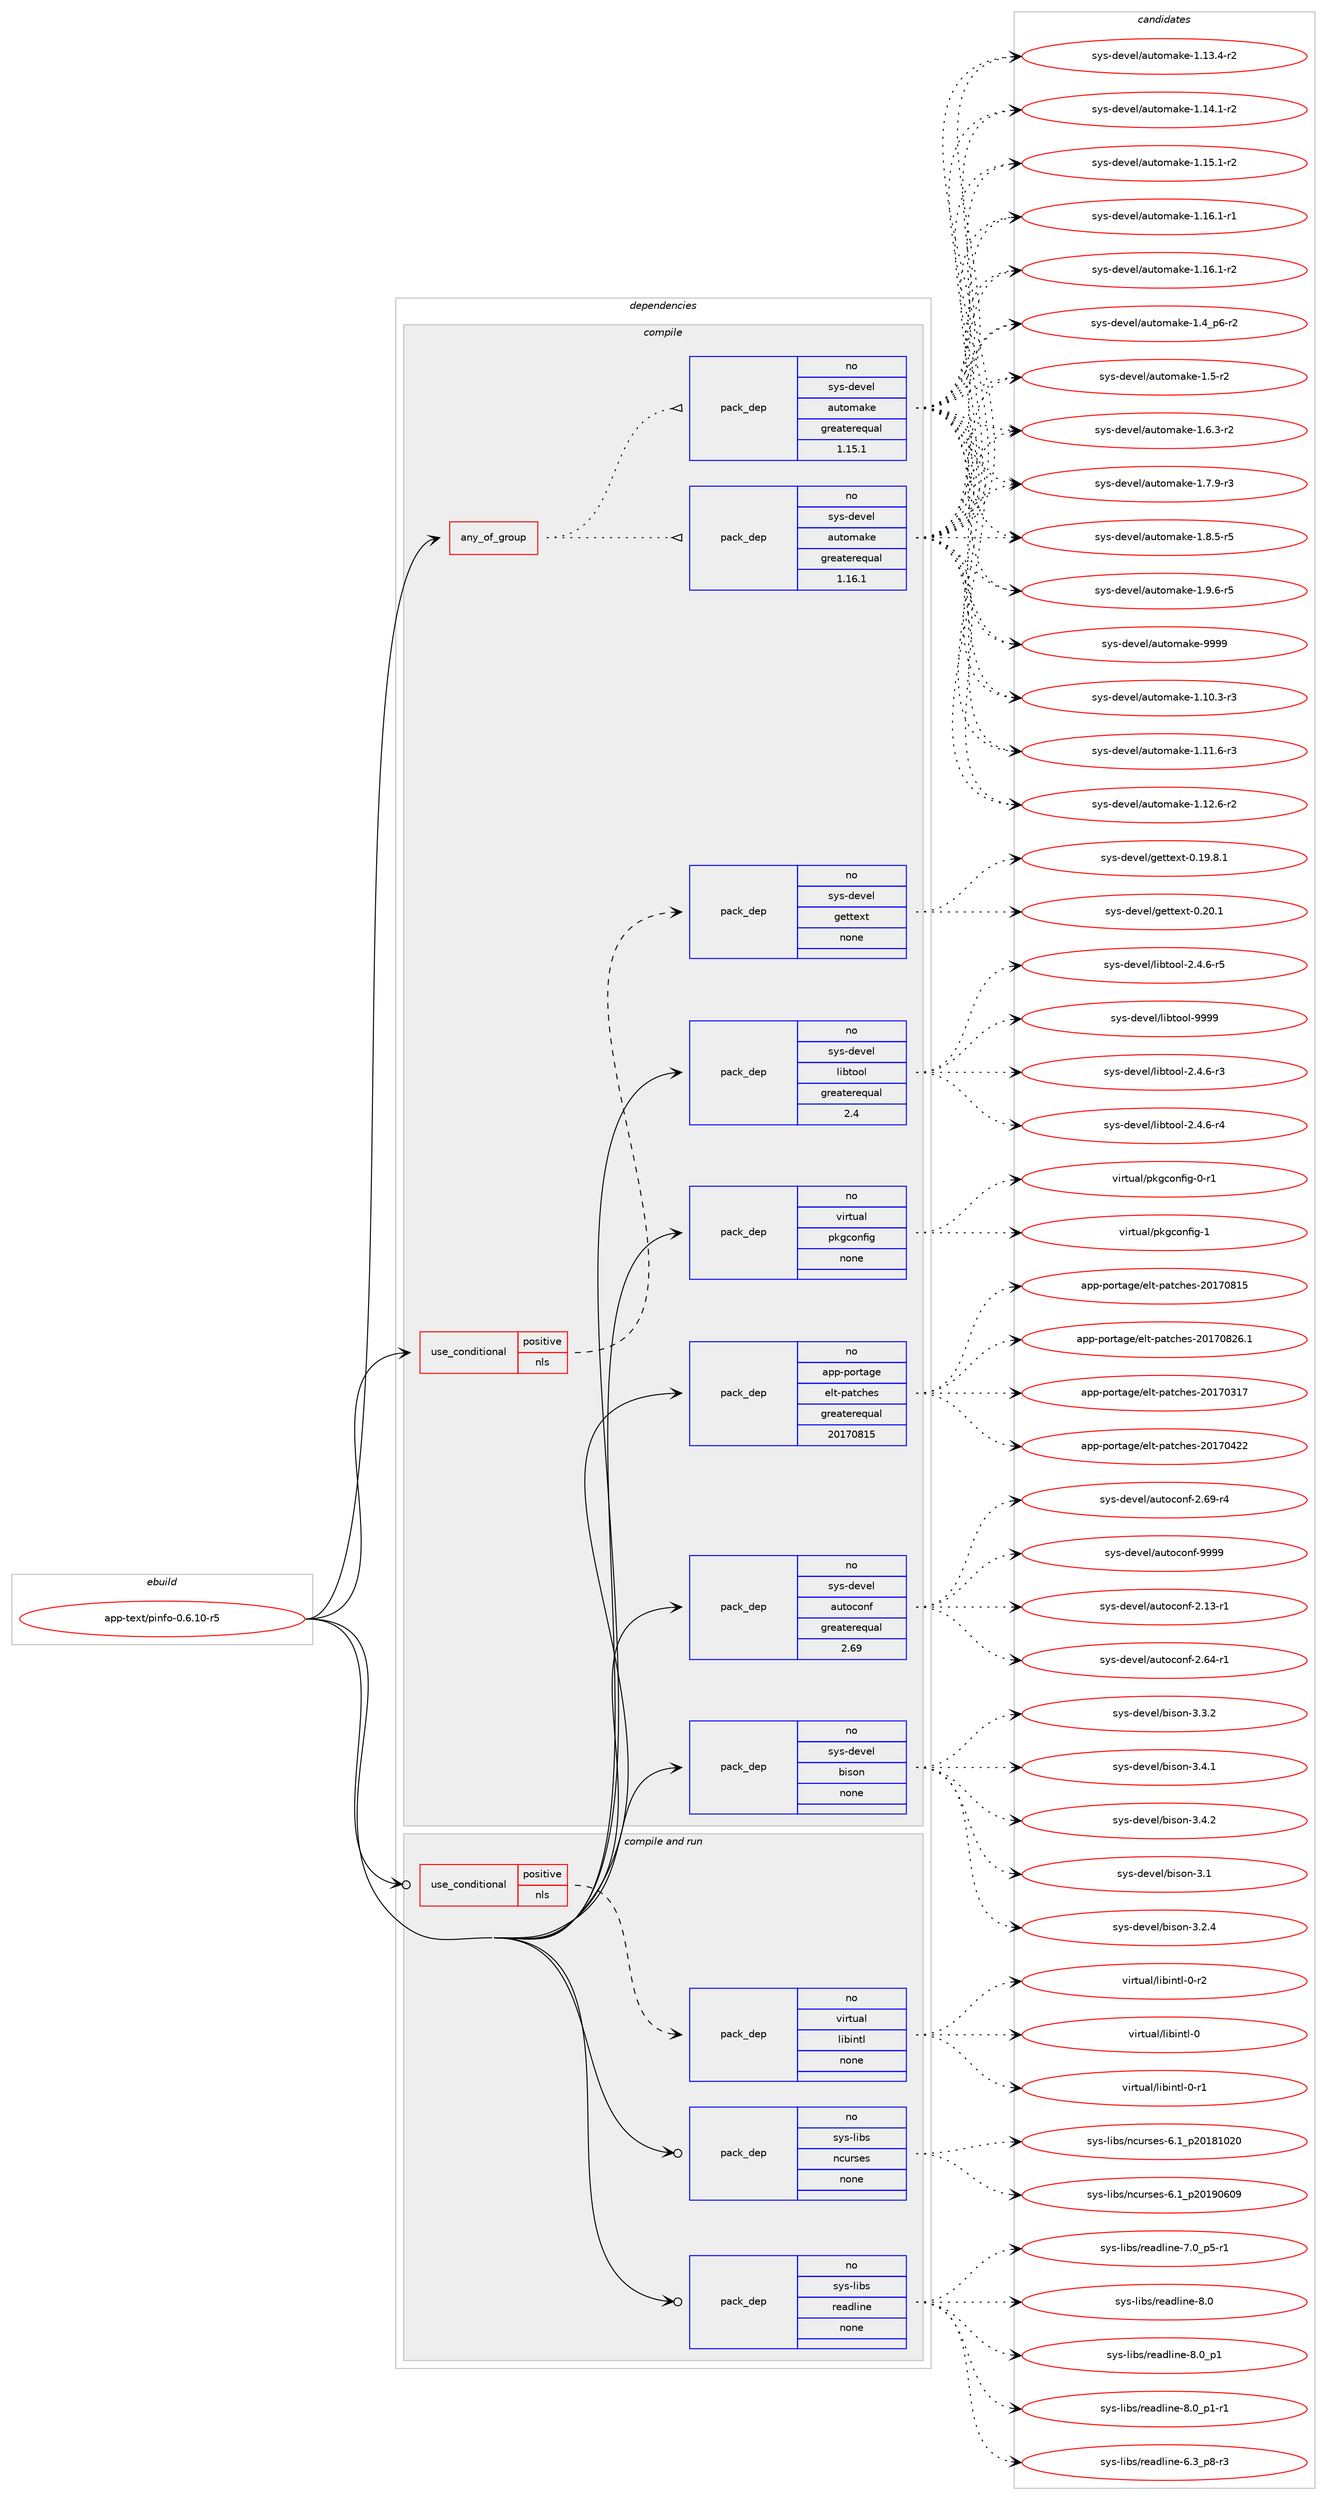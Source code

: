 digraph prolog {

# *************
# Graph options
# *************

newrank=true;
concentrate=true;
compound=true;
graph [rankdir=LR,fontname=Helvetica,fontsize=10,ranksep=1.5];#, ranksep=2.5, nodesep=0.2];
edge  [arrowhead=vee];
node  [fontname=Helvetica,fontsize=10];

# **********
# The ebuild
# **********

subgraph cluster_leftcol {
color=gray;
rank=same;
label=<<i>ebuild</i>>;
id [label="app-text/pinfo-0.6.10-r5", color=red, width=4, href="../app-text/pinfo-0.6.10-r5.svg"];
}

# ****************
# The dependencies
# ****************

subgraph cluster_midcol {
color=gray;
label=<<i>dependencies</i>>;
subgraph cluster_compile {
fillcolor="#eeeeee";
style=filled;
label=<<i>compile</i>>;
subgraph any8938 {
dependency511270 [label=<<TABLE BORDER="0" CELLBORDER="1" CELLSPACING="0" CELLPADDING="4"><TR><TD CELLPADDING="10">any_of_group</TD></TR></TABLE>>, shape=none, color=red];subgraph pack380308 {
dependency511271 [label=<<TABLE BORDER="0" CELLBORDER="1" CELLSPACING="0" CELLPADDING="4" WIDTH="220"><TR><TD ROWSPAN="6" CELLPADDING="30">pack_dep</TD></TR><TR><TD WIDTH="110">no</TD></TR><TR><TD>sys-devel</TD></TR><TR><TD>automake</TD></TR><TR><TD>greaterequal</TD></TR><TR><TD>1.16.1</TD></TR></TABLE>>, shape=none, color=blue];
}
dependency511270:e -> dependency511271:w [weight=20,style="dotted",arrowhead="oinv"];
subgraph pack380309 {
dependency511272 [label=<<TABLE BORDER="0" CELLBORDER="1" CELLSPACING="0" CELLPADDING="4" WIDTH="220"><TR><TD ROWSPAN="6" CELLPADDING="30">pack_dep</TD></TR><TR><TD WIDTH="110">no</TD></TR><TR><TD>sys-devel</TD></TR><TR><TD>automake</TD></TR><TR><TD>greaterequal</TD></TR><TR><TD>1.15.1</TD></TR></TABLE>>, shape=none, color=blue];
}
dependency511270:e -> dependency511272:w [weight=20,style="dotted",arrowhead="oinv"];
}
id:e -> dependency511270:w [weight=20,style="solid",arrowhead="vee"];
subgraph cond121697 {
dependency511273 [label=<<TABLE BORDER="0" CELLBORDER="1" CELLSPACING="0" CELLPADDING="4"><TR><TD ROWSPAN="3" CELLPADDING="10">use_conditional</TD></TR><TR><TD>positive</TD></TR><TR><TD>nls</TD></TR></TABLE>>, shape=none, color=red];
subgraph pack380310 {
dependency511274 [label=<<TABLE BORDER="0" CELLBORDER="1" CELLSPACING="0" CELLPADDING="4" WIDTH="220"><TR><TD ROWSPAN="6" CELLPADDING="30">pack_dep</TD></TR><TR><TD WIDTH="110">no</TD></TR><TR><TD>sys-devel</TD></TR><TR><TD>gettext</TD></TR><TR><TD>none</TD></TR><TR><TD></TD></TR></TABLE>>, shape=none, color=blue];
}
dependency511273:e -> dependency511274:w [weight=20,style="dashed",arrowhead="vee"];
}
id:e -> dependency511273:w [weight=20,style="solid",arrowhead="vee"];
subgraph pack380311 {
dependency511275 [label=<<TABLE BORDER="0" CELLBORDER="1" CELLSPACING="0" CELLPADDING="4" WIDTH="220"><TR><TD ROWSPAN="6" CELLPADDING="30">pack_dep</TD></TR><TR><TD WIDTH="110">no</TD></TR><TR><TD>app-portage</TD></TR><TR><TD>elt-patches</TD></TR><TR><TD>greaterequal</TD></TR><TR><TD>20170815</TD></TR></TABLE>>, shape=none, color=blue];
}
id:e -> dependency511275:w [weight=20,style="solid",arrowhead="vee"];
subgraph pack380312 {
dependency511276 [label=<<TABLE BORDER="0" CELLBORDER="1" CELLSPACING="0" CELLPADDING="4" WIDTH="220"><TR><TD ROWSPAN="6" CELLPADDING="30">pack_dep</TD></TR><TR><TD WIDTH="110">no</TD></TR><TR><TD>sys-devel</TD></TR><TR><TD>autoconf</TD></TR><TR><TD>greaterequal</TD></TR><TR><TD>2.69</TD></TR></TABLE>>, shape=none, color=blue];
}
id:e -> dependency511276:w [weight=20,style="solid",arrowhead="vee"];
subgraph pack380313 {
dependency511277 [label=<<TABLE BORDER="0" CELLBORDER="1" CELLSPACING="0" CELLPADDING="4" WIDTH="220"><TR><TD ROWSPAN="6" CELLPADDING="30">pack_dep</TD></TR><TR><TD WIDTH="110">no</TD></TR><TR><TD>sys-devel</TD></TR><TR><TD>bison</TD></TR><TR><TD>none</TD></TR><TR><TD></TD></TR></TABLE>>, shape=none, color=blue];
}
id:e -> dependency511277:w [weight=20,style="solid",arrowhead="vee"];
subgraph pack380314 {
dependency511278 [label=<<TABLE BORDER="0" CELLBORDER="1" CELLSPACING="0" CELLPADDING="4" WIDTH="220"><TR><TD ROWSPAN="6" CELLPADDING="30">pack_dep</TD></TR><TR><TD WIDTH="110">no</TD></TR><TR><TD>sys-devel</TD></TR><TR><TD>libtool</TD></TR><TR><TD>greaterequal</TD></TR><TR><TD>2.4</TD></TR></TABLE>>, shape=none, color=blue];
}
id:e -> dependency511278:w [weight=20,style="solid",arrowhead="vee"];
subgraph pack380315 {
dependency511279 [label=<<TABLE BORDER="0" CELLBORDER="1" CELLSPACING="0" CELLPADDING="4" WIDTH="220"><TR><TD ROWSPAN="6" CELLPADDING="30">pack_dep</TD></TR><TR><TD WIDTH="110">no</TD></TR><TR><TD>virtual</TD></TR><TR><TD>pkgconfig</TD></TR><TR><TD>none</TD></TR><TR><TD></TD></TR></TABLE>>, shape=none, color=blue];
}
id:e -> dependency511279:w [weight=20,style="solid",arrowhead="vee"];
}
subgraph cluster_compileandrun {
fillcolor="#eeeeee";
style=filled;
label=<<i>compile and run</i>>;
subgraph cond121698 {
dependency511280 [label=<<TABLE BORDER="0" CELLBORDER="1" CELLSPACING="0" CELLPADDING="4"><TR><TD ROWSPAN="3" CELLPADDING="10">use_conditional</TD></TR><TR><TD>positive</TD></TR><TR><TD>nls</TD></TR></TABLE>>, shape=none, color=red];
subgraph pack380316 {
dependency511281 [label=<<TABLE BORDER="0" CELLBORDER="1" CELLSPACING="0" CELLPADDING="4" WIDTH="220"><TR><TD ROWSPAN="6" CELLPADDING="30">pack_dep</TD></TR><TR><TD WIDTH="110">no</TD></TR><TR><TD>virtual</TD></TR><TR><TD>libintl</TD></TR><TR><TD>none</TD></TR><TR><TD></TD></TR></TABLE>>, shape=none, color=blue];
}
dependency511280:e -> dependency511281:w [weight=20,style="dashed",arrowhead="vee"];
}
id:e -> dependency511280:w [weight=20,style="solid",arrowhead="odotvee"];
subgraph pack380317 {
dependency511282 [label=<<TABLE BORDER="0" CELLBORDER="1" CELLSPACING="0" CELLPADDING="4" WIDTH="220"><TR><TD ROWSPAN="6" CELLPADDING="30">pack_dep</TD></TR><TR><TD WIDTH="110">no</TD></TR><TR><TD>sys-libs</TD></TR><TR><TD>ncurses</TD></TR><TR><TD>none</TD></TR><TR><TD></TD></TR></TABLE>>, shape=none, color=blue];
}
id:e -> dependency511282:w [weight=20,style="solid",arrowhead="odotvee"];
subgraph pack380318 {
dependency511283 [label=<<TABLE BORDER="0" CELLBORDER="1" CELLSPACING="0" CELLPADDING="4" WIDTH="220"><TR><TD ROWSPAN="6" CELLPADDING="30">pack_dep</TD></TR><TR><TD WIDTH="110">no</TD></TR><TR><TD>sys-libs</TD></TR><TR><TD>readline</TD></TR><TR><TD>none</TD></TR><TR><TD></TD></TR></TABLE>>, shape=none, color=blue];
}
id:e -> dependency511283:w [weight=20,style="solid",arrowhead="odotvee"];
}
subgraph cluster_run {
fillcolor="#eeeeee";
style=filled;
label=<<i>run</i>>;
}
}

# **************
# The candidates
# **************

subgraph cluster_choices {
rank=same;
color=gray;
label=<<i>candidates</i>>;

subgraph choice380308 {
color=black;
nodesep=1;
choice11512111545100101118101108479711711611110997107101454946494846514511451 [label="sys-devel/automake-1.10.3-r3", color=red, width=4,href="../sys-devel/automake-1.10.3-r3.svg"];
choice11512111545100101118101108479711711611110997107101454946494946544511451 [label="sys-devel/automake-1.11.6-r3", color=red, width=4,href="../sys-devel/automake-1.11.6-r3.svg"];
choice11512111545100101118101108479711711611110997107101454946495046544511450 [label="sys-devel/automake-1.12.6-r2", color=red, width=4,href="../sys-devel/automake-1.12.6-r2.svg"];
choice11512111545100101118101108479711711611110997107101454946495146524511450 [label="sys-devel/automake-1.13.4-r2", color=red, width=4,href="../sys-devel/automake-1.13.4-r2.svg"];
choice11512111545100101118101108479711711611110997107101454946495246494511450 [label="sys-devel/automake-1.14.1-r2", color=red, width=4,href="../sys-devel/automake-1.14.1-r2.svg"];
choice11512111545100101118101108479711711611110997107101454946495346494511450 [label="sys-devel/automake-1.15.1-r2", color=red, width=4,href="../sys-devel/automake-1.15.1-r2.svg"];
choice11512111545100101118101108479711711611110997107101454946495446494511449 [label="sys-devel/automake-1.16.1-r1", color=red, width=4,href="../sys-devel/automake-1.16.1-r1.svg"];
choice11512111545100101118101108479711711611110997107101454946495446494511450 [label="sys-devel/automake-1.16.1-r2", color=red, width=4,href="../sys-devel/automake-1.16.1-r2.svg"];
choice115121115451001011181011084797117116111109971071014549465295112544511450 [label="sys-devel/automake-1.4_p6-r2", color=red, width=4,href="../sys-devel/automake-1.4_p6-r2.svg"];
choice11512111545100101118101108479711711611110997107101454946534511450 [label="sys-devel/automake-1.5-r2", color=red, width=4,href="../sys-devel/automake-1.5-r2.svg"];
choice115121115451001011181011084797117116111109971071014549465446514511450 [label="sys-devel/automake-1.6.3-r2", color=red, width=4,href="../sys-devel/automake-1.6.3-r2.svg"];
choice115121115451001011181011084797117116111109971071014549465546574511451 [label="sys-devel/automake-1.7.9-r3", color=red, width=4,href="../sys-devel/automake-1.7.9-r3.svg"];
choice115121115451001011181011084797117116111109971071014549465646534511453 [label="sys-devel/automake-1.8.5-r5", color=red, width=4,href="../sys-devel/automake-1.8.5-r5.svg"];
choice115121115451001011181011084797117116111109971071014549465746544511453 [label="sys-devel/automake-1.9.6-r5", color=red, width=4,href="../sys-devel/automake-1.9.6-r5.svg"];
choice115121115451001011181011084797117116111109971071014557575757 [label="sys-devel/automake-9999", color=red, width=4,href="../sys-devel/automake-9999.svg"];
dependency511271:e -> choice11512111545100101118101108479711711611110997107101454946494846514511451:w [style=dotted,weight="100"];
dependency511271:e -> choice11512111545100101118101108479711711611110997107101454946494946544511451:w [style=dotted,weight="100"];
dependency511271:e -> choice11512111545100101118101108479711711611110997107101454946495046544511450:w [style=dotted,weight="100"];
dependency511271:e -> choice11512111545100101118101108479711711611110997107101454946495146524511450:w [style=dotted,weight="100"];
dependency511271:e -> choice11512111545100101118101108479711711611110997107101454946495246494511450:w [style=dotted,weight="100"];
dependency511271:e -> choice11512111545100101118101108479711711611110997107101454946495346494511450:w [style=dotted,weight="100"];
dependency511271:e -> choice11512111545100101118101108479711711611110997107101454946495446494511449:w [style=dotted,weight="100"];
dependency511271:e -> choice11512111545100101118101108479711711611110997107101454946495446494511450:w [style=dotted,weight="100"];
dependency511271:e -> choice115121115451001011181011084797117116111109971071014549465295112544511450:w [style=dotted,weight="100"];
dependency511271:e -> choice11512111545100101118101108479711711611110997107101454946534511450:w [style=dotted,weight="100"];
dependency511271:e -> choice115121115451001011181011084797117116111109971071014549465446514511450:w [style=dotted,weight="100"];
dependency511271:e -> choice115121115451001011181011084797117116111109971071014549465546574511451:w [style=dotted,weight="100"];
dependency511271:e -> choice115121115451001011181011084797117116111109971071014549465646534511453:w [style=dotted,weight="100"];
dependency511271:e -> choice115121115451001011181011084797117116111109971071014549465746544511453:w [style=dotted,weight="100"];
dependency511271:e -> choice115121115451001011181011084797117116111109971071014557575757:w [style=dotted,weight="100"];
}
subgraph choice380309 {
color=black;
nodesep=1;
choice11512111545100101118101108479711711611110997107101454946494846514511451 [label="sys-devel/automake-1.10.3-r3", color=red, width=4,href="../sys-devel/automake-1.10.3-r3.svg"];
choice11512111545100101118101108479711711611110997107101454946494946544511451 [label="sys-devel/automake-1.11.6-r3", color=red, width=4,href="../sys-devel/automake-1.11.6-r3.svg"];
choice11512111545100101118101108479711711611110997107101454946495046544511450 [label="sys-devel/automake-1.12.6-r2", color=red, width=4,href="../sys-devel/automake-1.12.6-r2.svg"];
choice11512111545100101118101108479711711611110997107101454946495146524511450 [label="sys-devel/automake-1.13.4-r2", color=red, width=4,href="../sys-devel/automake-1.13.4-r2.svg"];
choice11512111545100101118101108479711711611110997107101454946495246494511450 [label="sys-devel/automake-1.14.1-r2", color=red, width=4,href="../sys-devel/automake-1.14.1-r2.svg"];
choice11512111545100101118101108479711711611110997107101454946495346494511450 [label="sys-devel/automake-1.15.1-r2", color=red, width=4,href="../sys-devel/automake-1.15.1-r2.svg"];
choice11512111545100101118101108479711711611110997107101454946495446494511449 [label="sys-devel/automake-1.16.1-r1", color=red, width=4,href="../sys-devel/automake-1.16.1-r1.svg"];
choice11512111545100101118101108479711711611110997107101454946495446494511450 [label="sys-devel/automake-1.16.1-r2", color=red, width=4,href="../sys-devel/automake-1.16.1-r2.svg"];
choice115121115451001011181011084797117116111109971071014549465295112544511450 [label="sys-devel/automake-1.4_p6-r2", color=red, width=4,href="../sys-devel/automake-1.4_p6-r2.svg"];
choice11512111545100101118101108479711711611110997107101454946534511450 [label="sys-devel/automake-1.5-r2", color=red, width=4,href="../sys-devel/automake-1.5-r2.svg"];
choice115121115451001011181011084797117116111109971071014549465446514511450 [label="sys-devel/automake-1.6.3-r2", color=red, width=4,href="../sys-devel/automake-1.6.3-r2.svg"];
choice115121115451001011181011084797117116111109971071014549465546574511451 [label="sys-devel/automake-1.7.9-r3", color=red, width=4,href="../sys-devel/automake-1.7.9-r3.svg"];
choice115121115451001011181011084797117116111109971071014549465646534511453 [label="sys-devel/automake-1.8.5-r5", color=red, width=4,href="../sys-devel/automake-1.8.5-r5.svg"];
choice115121115451001011181011084797117116111109971071014549465746544511453 [label="sys-devel/automake-1.9.6-r5", color=red, width=4,href="../sys-devel/automake-1.9.6-r5.svg"];
choice115121115451001011181011084797117116111109971071014557575757 [label="sys-devel/automake-9999", color=red, width=4,href="../sys-devel/automake-9999.svg"];
dependency511272:e -> choice11512111545100101118101108479711711611110997107101454946494846514511451:w [style=dotted,weight="100"];
dependency511272:e -> choice11512111545100101118101108479711711611110997107101454946494946544511451:w [style=dotted,weight="100"];
dependency511272:e -> choice11512111545100101118101108479711711611110997107101454946495046544511450:w [style=dotted,weight="100"];
dependency511272:e -> choice11512111545100101118101108479711711611110997107101454946495146524511450:w [style=dotted,weight="100"];
dependency511272:e -> choice11512111545100101118101108479711711611110997107101454946495246494511450:w [style=dotted,weight="100"];
dependency511272:e -> choice11512111545100101118101108479711711611110997107101454946495346494511450:w [style=dotted,weight="100"];
dependency511272:e -> choice11512111545100101118101108479711711611110997107101454946495446494511449:w [style=dotted,weight="100"];
dependency511272:e -> choice11512111545100101118101108479711711611110997107101454946495446494511450:w [style=dotted,weight="100"];
dependency511272:e -> choice115121115451001011181011084797117116111109971071014549465295112544511450:w [style=dotted,weight="100"];
dependency511272:e -> choice11512111545100101118101108479711711611110997107101454946534511450:w [style=dotted,weight="100"];
dependency511272:e -> choice115121115451001011181011084797117116111109971071014549465446514511450:w [style=dotted,weight="100"];
dependency511272:e -> choice115121115451001011181011084797117116111109971071014549465546574511451:w [style=dotted,weight="100"];
dependency511272:e -> choice115121115451001011181011084797117116111109971071014549465646534511453:w [style=dotted,weight="100"];
dependency511272:e -> choice115121115451001011181011084797117116111109971071014549465746544511453:w [style=dotted,weight="100"];
dependency511272:e -> choice115121115451001011181011084797117116111109971071014557575757:w [style=dotted,weight="100"];
}
subgraph choice380310 {
color=black;
nodesep=1;
choice1151211154510010111810110847103101116116101120116454846495746564649 [label="sys-devel/gettext-0.19.8.1", color=red, width=4,href="../sys-devel/gettext-0.19.8.1.svg"];
choice115121115451001011181011084710310111611610112011645484650484649 [label="sys-devel/gettext-0.20.1", color=red, width=4,href="../sys-devel/gettext-0.20.1.svg"];
dependency511274:e -> choice1151211154510010111810110847103101116116101120116454846495746564649:w [style=dotted,weight="100"];
dependency511274:e -> choice115121115451001011181011084710310111611610112011645484650484649:w [style=dotted,weight="100"];
}
subgraph choice380311 {
color=black;
nodesep=1;
choice97112112451121111141169710310147101108116451129711699104101115455048495548514955 [label="app-portage/elt-patches-20170317", color=red, width=4,href="../app-portage/elt-patches-20170317.svg"];
choice97112112451121111141169710310147101108116451129711699104101115455048495548525050 [label="app-portage/elt-patches-20170422", color=red, width=4,href="../app-portage/elt-patches-20170422.svg"];
choice97112112451121111141169710310147101108116451129711699104101115455048495548564953 [label="app-portage/elt-patches-20170815", color=red, width=4,href="../app-portage/elt-patches-20170815.svg"];
choice971121124511211111411697103101471011081164511297116991041011154550484955485650544649 [label="app-portage/elt-patches-20170826.1", color=red, width=4,href="../app-portage/elt-patches-20170826.1.svg"];
dependency511275:e -> choice97112112451121111141169710310147101108116451129711699104101115455048495548514955:w [style=dotted,weight="100"];
dependency511275:e -> choice97112112451121111141169710310147101108116451129711699104101115455048495548525050:w [style=dotted,weight="100"];
dependency511275:e -> choice97112112451121111141169710310147101108116451129711699104101115455048495548564953:w [style=dotted,weight="100"];
dependency511275:e -> choice971121124511211111411697103101471011081164511297116991041011154550484955485650544649:w [style=dotted,weight="100"];
}
subgraph choice380312 {
color=black;
nodesep=1;
choice1151211154510010111810110847971171161119911111010245504649514511449 [label="sys-devel/autoconf-2.13-r1", color=red, width=4,href="../sys-devel/autoconf-2.13-r1.svg"];
choice1151211154510010111810110847971171161119911111010245504654524511449 [label="sys-devel/autoconf-2.64-r1", color=red, width=4,href="../sys-devel/autoconf-2.64-r1.svg"];
choice1151211154510010111810110847971171161119911111010245504654574511452 [label="sys-devel/autoconf-2.69-r4", color=red, width=4,href="../sys-devel/autoconf-2.69-r4.svg"];
choice115121115451001011181011084797117116111991111101024557575757 [label="sys-devel/autoconf-9999", color=red, width=4,href="../sys-devel/autoconf-9999.svg"];
dependency511276:e -> choice1151211154510010111810110847971171161119911111010245504649514511449:w [style=dotted,weight="100"];
dependency511276:e -> choice1151211154510010111810110847971171161119911111010245504654524511449:w [style=dotted,weight="100"];
dependency511276:e -> choice1151211154510010111810110847971171161119911111010245504654574511452:w [style=dotted,weight="100"];
dependency511276:e -> choice115121115451001011181011084797117116111991111101024557575757:w [style=dotted,weight="100"];
}
subgraph choice380313 {
color=black;
nodesep=1;
choice11512111545100101118101108479810511511111045514649 [label="sys-devel/bison-3.1", color=red, width=4,href="../sys-devel/bison-3.1.svg"];
choice115121115451001011181011084798105115111110455146504652 [label="sys-devel/bison-3.2.4", color=red, width=4,href="../sys-devel/bison-3.2.4.svg"];
choice115121115451001011181011084798105115111110455146514650 [label="sys-devel/bison-3.3.2", color=red, width=4,href="../sys-devel/bison-3.3.2.svg"];
choice115121115451001011181011084798105115111110455146524649 [label="sys-devel/bison-3.4.1", color=red, width=4,href="../sys-devel/bison-3.4.1.svg"];
choice115121115451001011181011084798105115111110455146524650 [label="sys-devel/bison-3.4.2", color=red, width=4,href="../sys-devel/bison-3.4.2.svg"];
dependency511277:e -> choice11512111545100101118101108479810511511111045514649:w [style=dotted,weight="100"];
dependency511277:e -> choice115121115451001011181011084798105115111110455146504652:w [style=dotted,weight="100"];
dependency511277:e -> choice115121115451001011181011084798105115111110455146514650:w [style=dotted,weight="100"];
dependency511277:e -> choice115121115451001011181011084798105115111110455146524649:w [style=dotted,weight="100"];
dependency511277:e -> choice115121115451001011181011084798105115111110455146524650:w [style=dotted,weight="100"];
}
subgraph choice380314 {
color=black;
nodesep=1;
choice1151211154510010111810110847108105981161111111084550465246544511451 [label="sys-devel/libtool-2.4.6-r3", color=red, width=4,href="../sys-devel/libtool-2.4.6-r3.svg"];
choice1151211154510010111810110847108105981161111111084550465246544511452 [label="sys-devel/libtool-2.4.6-r4", color=red, width=4,href="../sys-devel/libtool-2.4.6-r4.svg"];
choice1151211154510010111810110847108105981161111111084550465246544511453 [label="sys-devel/libtool-2.4.6-r5", color=red, width=4,href="../sys-devel/libtool-2.4.6-r5.svg"];
choice1151211154510010111810110847108105981161111111084557575757 [label="sys-devel/libtool-9999", color=red, width=4,href="../sys-devel/libtool-9999.svg"];
dependency511278:e -> choice1151211154510010111810110847108105981161111111084550465246544511451:w [style=dotted,weight="100"];
dependency511278:e -> choice1151211154510010111810110847108105981161111111084550465246544511452:w [style=dotted,weight="100"];
dependency511278:e -> choice1151211154510010111810110847108105981161111111084550465246544511453:w [style=dotted,weight="100"];
dependency511278:e -> choice1151211154510010111810110847108105981161111111084557575757:w [style=dotted,weight="100"];
}
subgraph choice380315 {
color=black;
nodesep=1;
choice11810511411611797108471121071039911111010210510345484511449 [label="virtual/pkgconfig-0-r1", color=red, width=4,href="../virtual/pkgconfig-0-r1.svg"];
choice1181051141161179710847112107103991111101021051034549 [label="virtual/pkgconfig-1", color=red, width=4,href="../virtual/pkgconfig-1.svg"];
dependency511279:e -> choice11810511411611797108471121071039911111010210510345484511449:w [style=dotted,weight="100"];
dependency511279:e -> choice1181051141161179710847112107103991111101021051034549:w [style=dotted,weight="100"];
}
subgraph choice380316 {
color=black;
nodesep=1;
choice1181051141161179710847108105981051101161084548 [label="virtual/libintl-0", color=red, width=4,href="../virtual/libintl-0.svg"];
choice11810511411611797108471081059810511011610845484511449 [label="virtual/libintl-0-r1", color=red, width=4,href="../virtual/libintl-0-r1.svg"];
choice11810511411611797108471081059810511011610845484511450 [label="virtual/libintl-0-r2", color=red, width=4,href="../virtual/libintl-0-r2.svg"];
dependency511281:e -> choice1181051141161179710847108105981051101161084548:w [style=dotted,weight="100"];
dependency511281:e -> choice11810511411611797108471081059810511011610845484511449:w [style=dotted,weight="100"];
dependency511281:e -> choice11810511411611797108471081059810511011610845484511450:w [style=dotted,weight="100"];
}
subgraph choice380317 {
color=black;
nodesep=1;
choice1151211154510810598115471109911711411510111545544649951125048495649485048 [label="sys-libs/ncurses-6.1_p20181020", color=red, width=4,href="../sys-libs/ncurses-6.1_p20181020.svg"];
choice1151211154510810598115471109911711411510111545544649951125048495748544857 [label="sys-libs/ncurses-6.1_p20190609", color=red, width=4,href="../sys-libs/ncurses-6.1_p20190609.svg"];
dependency511282:e -> choice1151211154510810598115471109911711411510111545544649951125048495649485048:w [style=dotted,weight="100"];
dependency511282:e -> choice1151211154510810598115471109911711411510111545544649951125048495748544857:w [style=dotted,weight="100"];
}
subgraph choice380318 {
color=black;
nodesep=1;
choice115121115451081059811547114101971001081051101014554465195112564511451 [label="sys-libs/readline-6.3_p8-r3", color=red, width=4,href="../sys-libs/readline-6.3_p8-r3.svg"];
choice115121115451081059811547114101971001081051101014555464895112534511449 [label="sys-libs/readline-7.0_p5-r1", color=red, width=4,href="../sys-libs/readline-7.0_p5-r1.svg"];
choice1151211154510810598115471141019710010810511010145564648 [label="sys-libs/readline-8.0", color=red, width=4,href="../sys-libs/readline-8.0.svg"];
choice11512111545108105981154711410197100108105110101455646489511249 [label="sys-libs/readline-8.0_p1", color=red, width=4,href="../sys-libs/readline-8.0_p1.svg"];
choice115121115451081059811547114101971001081051101014556464895112494511449 [label="sys-libs/readline-8.0_p1-r1", color=red, width=4,href="../sys-libs/readline-8.0_p1-r1.svg"];
dependency511283:e -> choice115121115451081059811547114101971001081051101014554465195112564511451:w [style=dotted,weight="100"];
dependency511283:e -> choice115121115451081059811547114101971001081051101014555464895112534511449:w [style=dotted,weight="100"];
dependency511283:e -> choice1151211154510810598115471141019710010810511010145564648:w [style=dotted,weight="100"];
dependency511283:e -> choice11512111545108105981154711410197100108105110101455646489511249:w [style=dotted,weight="100"];
dependency511283:e -> choice115121115451081059811547114101971001081051101014556464895112494511449:w [style=dotted,weight="100"];
}
}

}
